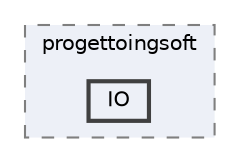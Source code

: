 digraph "src/main/java/com/mycompany/progettoingsoft/IO"
{
 // LATEX_PDF_SIZE
  bgcolor="transparent";
  edge [fontname=Helvetica,fontsize=10,labelfontname=Helvetica,labelfontsize=10];
  node [fontname=Helvetica,fontsize=10,shape=box,height=0.2,width=0.4];
  compound=true
  subgraph clusterdir_53161614afc3bc6c0660b473a51db68f {
    graph [ bgcolor="#edf0f7", pencolor="grey50", label="progettoingsoft", fontname=Helvetica,fontsize=10 style="filled,dashed", URL="dir_53161614afc3bc6c0660b473a51db68f.html",tooltip=""]
  dir_1b3236ee47cb40b0f46af9c03d92182a [label="IO", fillcolor="#edf0f7", color="grey25", style="filled,bold", URL="dir_1b3236ee47cb40b0f46af9c03d92182a.html",tooltip=""];
  }
}
